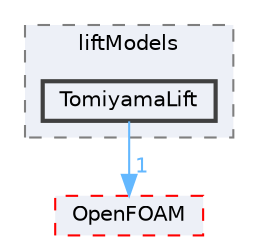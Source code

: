 digraph "src/phaseSystemModels/reactingEuler/multiphaseSystem/interfacialModels/liftModels/TomiyamaLift"
{
 // LATEX_PDF_SIZE
  bgcolor="transparent";
  edge [fontname=Helvetica,fontsize=10,labelfontname=Helvetica,labelfontsize=10];
  node [fontname=Helvetica,fontsize=10,shape=box,height=0.2,width=0.4];
  compound=true
  subgraph clusterdir_e641d435ca883a3faa0f1ee4090fe594 {
    graph [ bgcolor="#edf0f7", pencolor="grey50", label="liftModels", fontname=Helvetica,fontsize=10 style="filled,dashed", URL="dir_e641d435ca883a3faa0f1ee4090fe594.html",tooltip=""]
  dir_7462cf7e2a4a850ccccdd330d43dadac [label="TomiyamaLift", fillcolor="#edf0f7", color="grey25", style="filled,bold", URL="dir_7462cf7e2a4a850ccccdd330d43dadac.html",tooltip=""];
  }
  dir_c5473ff19b20e6ec4dfe5c310b3778a8 [label="OpenFOAM", fillcolor="#edf0f7", color="red", style="filled,dashed", URL="dir_c5473ff19b20e6ec4dfe5c310b3778a8.html",tooltip=""];
  dir_7462cf7e2a4a850ccccdd330d43dadac->dir_c5473ff19b20e6ec4dfe5c310b3778a8 [headlabel="1", labeldistance=1.5 headhref="dir_004062_002695.html" href="dir_004062_002695.html" color="steelblue1" fontcolor="steelblue1"];
}
